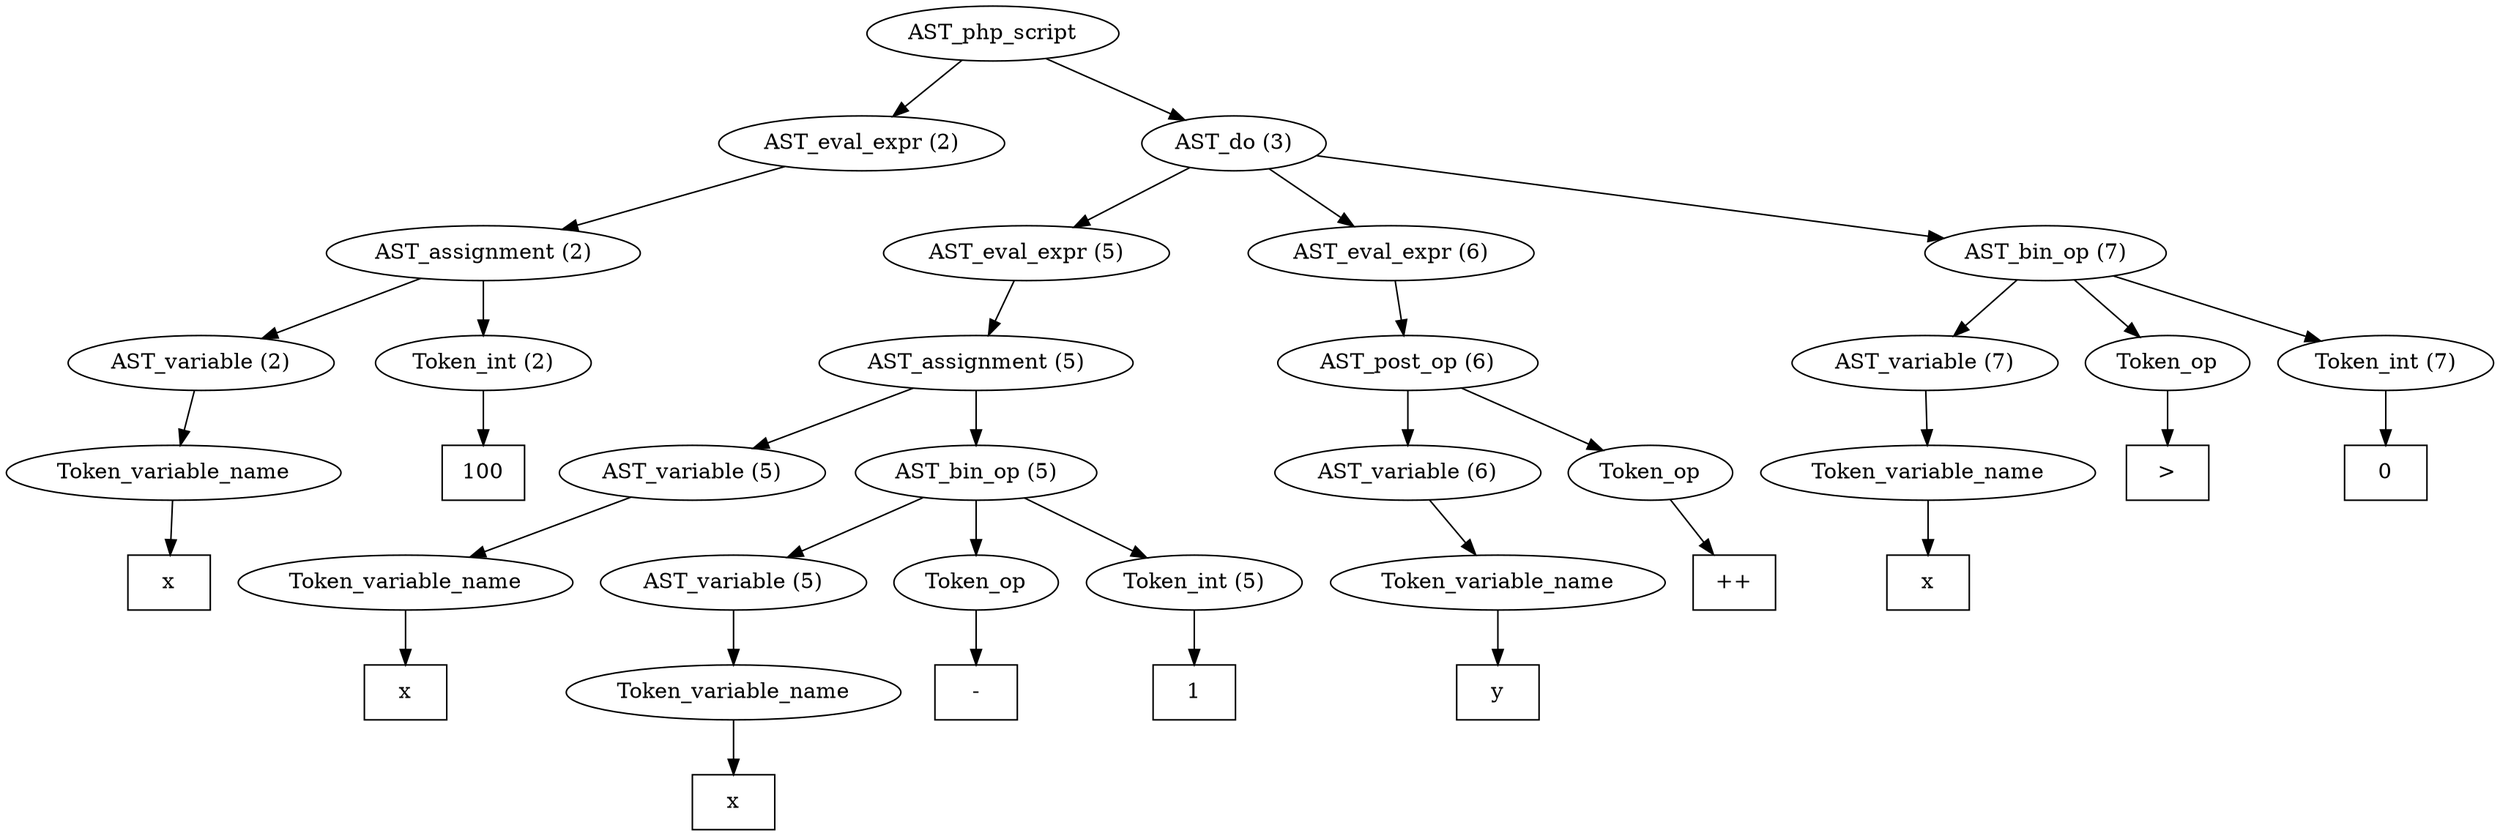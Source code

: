 /*
 * AST in dot format generated by phc -- the PHP compiler
 */

digraph AST {
node_0 [label="AST_php_script"];
node_1 [label="AST_eval_expr (2)"];
node_2 [label="AST_assignment (2)"];
node_3 [label="AST_variable (2)"];
node_4 [label="Token_variable_name"];
node_5 [label="x", shape=box]
node_4 -> node_5;
node_3 -> node_4;
node_6 [label="Token_int (2)"];
node_7 [label="100", shape=box]
node_6 -> node_7;
node_2 -> node_6;
node_2 -> node_3;
node_1 -> node_2;
node_8 [label="AST_do (3)"];
node_9 [label="AST_eval_expr (5)"];
node_10 [label="AST_assignment (5)"];
node_11 [label="AST_variable (5)"];
node_12 [label="Token_variable_name"];
node_13 [label="x", shape=box]
node_12 -> node_13;
node_11 -> node_12;
node_14 [label="AST_bin_op (5)"];
node_15 [label="AST_variable (5)"];
node_16 [label="Token_variable_name"];
node_17 [label="x", shape=box]
node_16 -> node_17;
node_15 -> node_16;
node_18 [label="Token_op"];
node_19 [label="-", shape=box]
node_18 -> node_19;
node_20 [label="Token_int (5)"];
node_21 [label="1", shape=box]
node_20 -> node_21;
node_14 -> node_20;
node_14 -> node_18;
node_14 -> node_15;
node_10 -> node_14;
node_10 -> node_11;
node_9 -> node_10;
node_22 [label="AST_eval_expr (6)"];
node_23 [label="AST_post_op (6)"];
node_24 [label="AST_variable (6)"];
node_25 [label="Token_variable_name"];
node_26 [label="y", shape=box]
node_25 -> node_26;
node_24 -> node_25;
node_27 [label="Token_op"];
node_28 [label="++", shape=box]
node_27 -> node_28;
node_23 -> node_27;
node_23 -> node_24;
node_22 -> node_23;
node_29 [label="AST_bin_op (7)"];
node_30 [label="AST_variable (7)"];
node_31 [label="Token_variable_name"];
node_32 [label="x", shape=box]
node_31 -> node_32;
node_30 -> node_31;
node_33 [label="Token_op"];
node_34 [label=">", shape=box]
node_33 -> node_34;
node_35 [label="Token_int (7)"];
node_36 [label="0", shape=box]
node_35 -> node_36;
node_29 -> node_35;
node_29 -> node_33;
node_29 -> node_30;
node_8 -> node_29;
node_8 -> node_22;
node_8 -> node_9;
node_0 -> node_8;
node_0 -> node_1;
}
